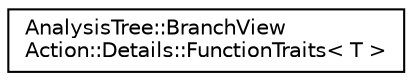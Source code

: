 digraph "Graphical Class Hierarchy"
{
  edge [fontname="Helvetica",fontsize="10",labelfontname="Helvetica",labelfontsize="10"];
  node [fontname="Helvetica",fontsize="10",shape=record];
  rankdir="LR";
  Node1 [label="AnalysisTree::BranchView\lAction::Details::FunctionTraits\< T \>",height=0.2,width=0.4,color="black", fillcolor="white", style="filled",URL="$da/d8c/structAnalysisTree_1_1BranchViewAction_1_1Details_1_1FunctionTraits.html"];
}
